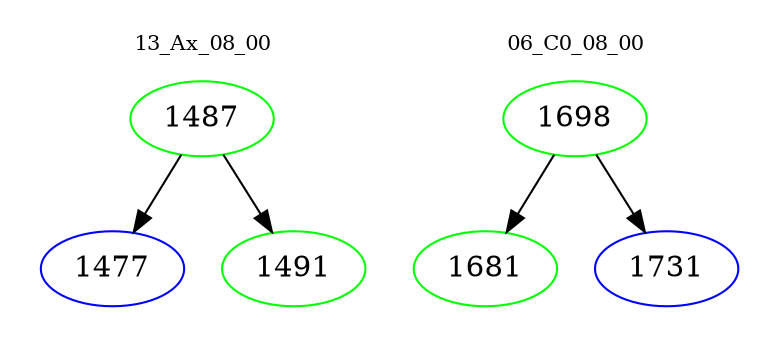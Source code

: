 digraph{
subgraph cluster_0 {
color = white
label = "13_Ax_08_00";
fontsize=10;
T0_1487 [label="1487", color="green"]
T0_1487 -> T0_1477 [color="black"]
T0_1477 [label="1477", color="blue"]
T0_1487 -> T0_1491 [color="black"]
T0_1491 [label="1491", color="green"]
}
subgraph cluster_1 {
color = white
label = "06_C0_08_00";
fontsize=10;
T1_1698 [label="1698", color="green"]
T1_1698 -> T1_1681 [color="black"]
T1_1681 [label="1681", color="green"]
T1_1698 -> T1_1731 [color="black"]
T1_1731 [label="1731", color="blue"]
}
}
